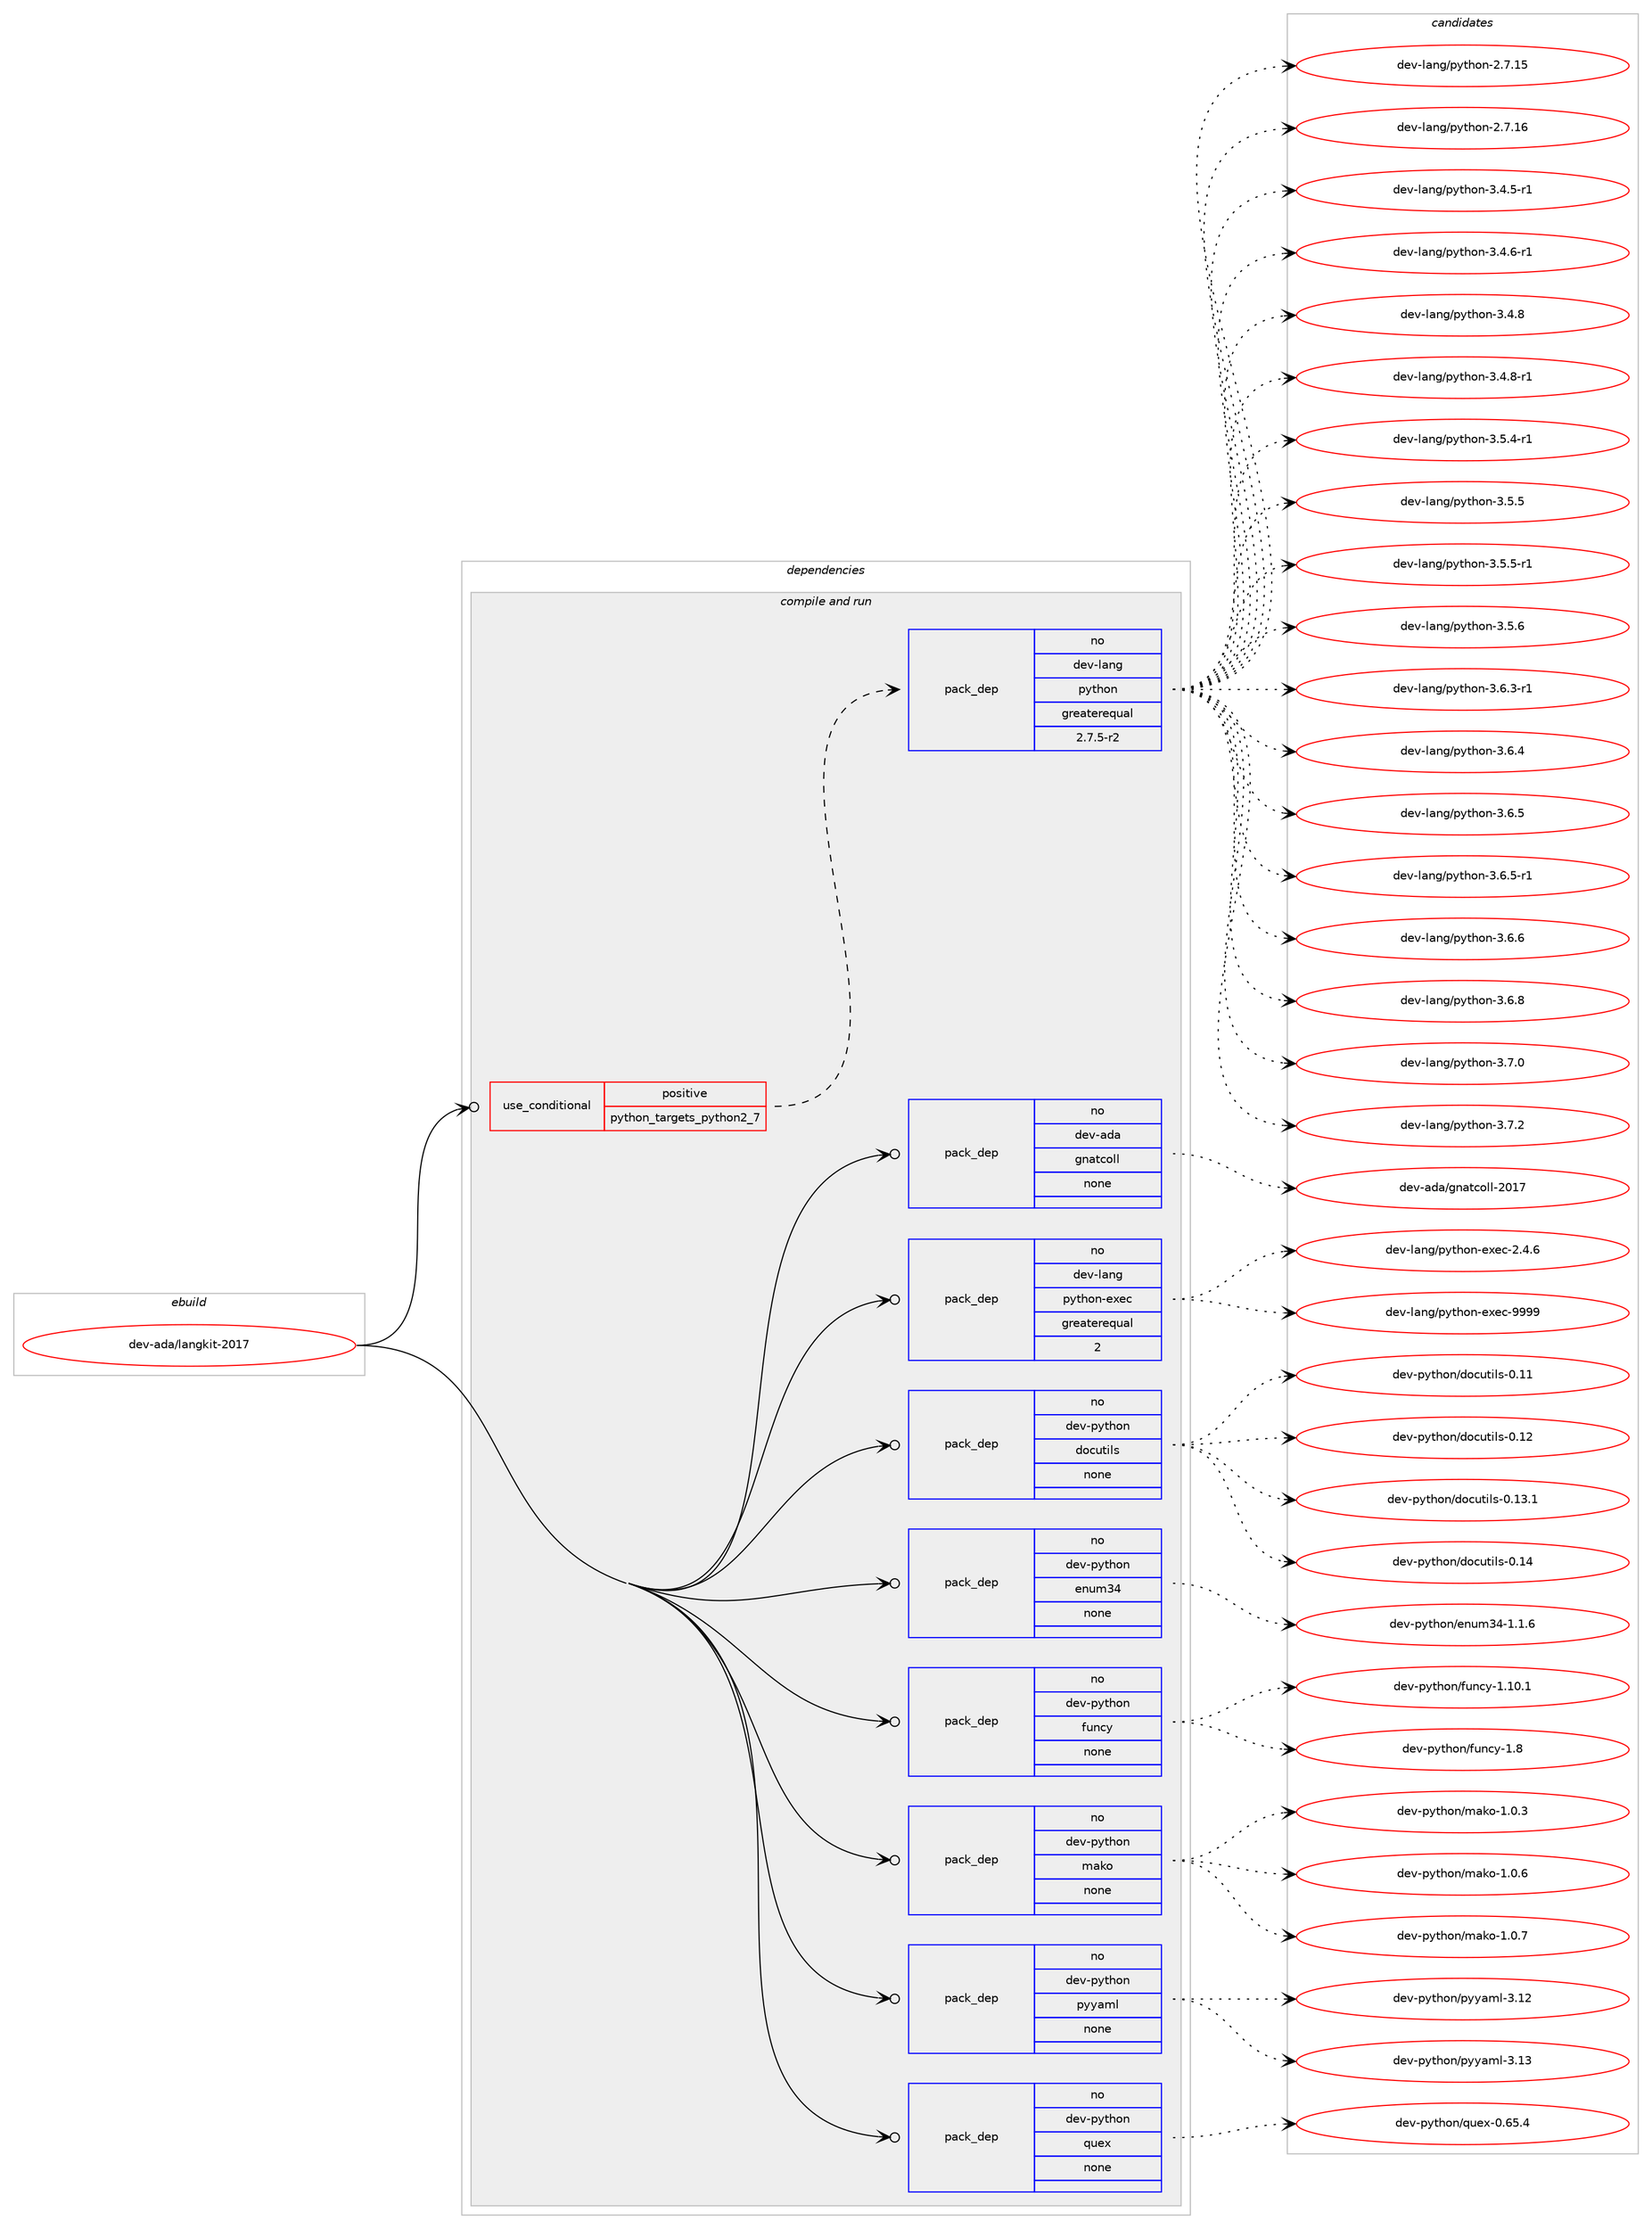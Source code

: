 digraph prolog {

# *************
# Graph options
# *************

newrank=true;
concentrate=true;
compound=true;
graph [rankdir=LR,fontname=Helvetica,fontsize=10,ranksep=1.5];#, ranksep=2.5, nodesep=0.2];
edge  [arrowhead=vee];
node  [fontname=Helvetica,fontsize=10];

# **********
# The ebuild
# **********

subgraph cluster_leftcol {
color=gray;
rank=same;
label=<<i>ebuild</i>>;
id [label="dev-ada/langkit-2017", color=red, width=4, href="../dev-ada/langkit-2017.svg"];
}

# ****************
# The dependencies
# ****************

subgraph cluster_midcol {
color=gray;
label=<<i>dependencies</i>>;
subgraph cluster_compile {
fillcolor="#eeeeee";
style=filled;
label=<<i>compile</i>>;
}
subgraph cluster_compileandrun {
fillcolor="#eeeeee";
style=filled;
label=<<i>compile and run</i>>;
subgraph cond356465 {
dependency1316844 [label=<<TABLE BORDER="0" CELLBORDER="1" CELLSPACING="0" CELLPADDING="4"><TR><TD ROWSPAN="3" CELLPADDING="10">use_conditional</TD></TR><TR><TD>positive</TD></TR><TR><TD>python_targets_python2_7</TD></TR></TABLE>>, shape=none, color=red];
subgraph pack939516 {
dependency1316845 [label=<<TABLE BORDER="0" CELLBORDER="1" CELLSPACING="0" CELLPADDING="4" WIDTH="220"><TR><TD ROWSPAN="6" CELLPADDING="30">pack_dep</TD></TR><TR><TD WIDTH="110">no</TD></TR><TR><TD>dev-lang</TD></TR><TR><TD>python</TD></TR><TR><TD>greaterequal</TD></TR><TR><TD>2.7.5-r2</TD></TR></TABLE>>, shape=none, color=blue];
}
dependency1316844:e -> dependency1316845:w [weight=20,style="dashed",arrowhead="vee"];
}
id:e -> dependency1316844:w [weight=20,style="solid",arrowhead="odotvee"];
subgraph pack939517 {
dependency1316846 [label=<<TABLE BORDER="0" CELLBORDER="1" CELLSPACING="0" CELLPADDING="4" WIDTH="220"><TR><TD ROWSPAN="6" CELLPADDING="30">pack_dep</TD></TR><TR><TD WIDTH="110">no</TD></TR><TR><TD>dev-ada</TD></TR><TR><TD>gnatcoll</TD></TR><TR><TD>none</TD></TR><TR><TD></TD></TR></TABLE>>, shape=none, color=blue];
}
id:e -> dependency1316846:w [weight=20,style="solid",arrowhead="odotvee"];
subgraph pack939518 {
dependency1316847 [label=<<TABLE BORDER="0" CELLBORDER="1" CELLSPACING="0" CELLPADDING="4" WIDTH="220"><TR><TD ROWSPAN="6" CELLPADDING="30">pack_dep</TD></TR><TR><TD WIDTH="110">no</TD></TR><TR><TD>dev-lang</TD></TR><TR><TD>python-exec</TD></TR><TR><TD>greaterequal</TD></TR><TR><TD>2</TD></TR></TABLE>>, shape=none, color=blue];
}
id:e -> dependency1316847:w [weight=20,style="solid",arrowhead="odotvee"];
subgraph pack939519 {
dependency1316848 [label=<<TABLE BORDER="0" CELLBORDER="1" CELLSPACING="0" CELLPADDING="4" WIDTH="220"><TR><TD ROWSPAN="6" CELLPADDING="30">pack_dep</TD></TR><TR><TD WIDTH="110">no</TD></TR><TR><TD>dev-python</TD></TR><TR><TD>docutils</TD></TR><TR><TD>none</TD></TR><TR><TD></TD></TR></TABLE>>, shape=none, color=blue];
}
id:e -> dependency1316848:w [weight=20,style="solid",arrowhead="odotvee"];
subgraph pack939520 {
dependency1316849 [label=<<TABLE BORDER="0" CELLBORDER="1" CELLSPACING="0" CELLPADDING="4" WIDTH="220"><TR><TD ROWSPAN="6" CELLPADDING="30">pack_dep</TD></TR><TR><TD WIDTH="110">no</TD></TR><TR><TD>dev-python</TD></TR><TR><TD>enum34</TD></TR><TR><TD>none</TD></TR><TR><TD></TD></TR></TABLE>>, shape=none, color=blue];
}
id:e -> dependency1316849:w [weight=20,style="solid",arrowhead="odotvee"];
subgraph pack939521 {
dependency1316850 [label=<<TABLE BORDER="0" CELLBORDER="1" CELLSPACING="0" CELLPADDING="4" WIDTH="220"><TR><TD ROWSPAN="6" CELLPADDING="30">pack_dep</TD></TR><TR><TD WIDTH="110">no</TD></TR><TR><TD>dev-python</TD></TR><TR><TD>funcy</TD></TR><TR><TD>none</TD></TR><TR><TD></TD></TR></TABLE>>, shape=none, color=blue];
}
id:e -> dependency1316850:w [weight=20,style="solid",arrowhead="odotvee"];
subgraph pack939522 {
dependency1316851 [label=<<TABLE BORDER="0" CELLBORDER="1" CELLSPACING="0" CELLPADDING="4" WIDTH="220"><TR><TD ROWSPAN="6" CELLPADDING="30">pack_dep</TD></TR><TR><TD WIDTH="110">no</TD></TR><TR><TD>dev-python</TD></TR><TR><TD>mako</TD></TR><TR><TD>none</TD></TR><TR><TD></TD></TR></TABLE>>, shape=none, color=blue];
}
id:e -> dependency1316851:w [weight=20,style="solid",arrowhead="odotvee"];
subgraph pack939523 {
dependency1316852 [label=<<TABLE BORDER="0" CELLBORDER="1" CELLSPACING="0" CELLPADDING="4" WIDTH="220"><TR><TD ROWSPAN="6" CELLPADDING="30">pack_dep</TD></TR><TR><TD WIDTH="110">no</TD></TR><TR><TD>dev-python</TD></TR><TR><TD>pyyaml</TD></TR><TR><TD>none</TD></TR><TR><TD></TD></TR></TABLE>>, shape=none, color=blue];
}
id:e -> dependency1316852:w [weight=20,style="solid",arrowhead="odotvee"];
subgraph pack939524 {
dependency1316853 [label=<<TABLE BORDER="0" CELLBORDER="1" CELLSPACING="0" CELLPADDING="4" WIDTH="220"><TR><TD ROWSPAN="6" CELLPADDING="30">pack_dep</TD></TR><TR><TD WIDTH="110">no</TD></TR><TR><TD>dev-python</TD></TR><TR><TD>quex</TD></TR><TR><TD>none</TD></TR><TR><TD></TD></TR></TABLE>>, shape=none, color=blue];
}
id:e -> dependency1316853:w [weight=20,style="solid",arrowhead="odotvee"];
}
subgraph cluster_run {
fillcolor="#eeeeee";
style=filled;
label=<<i>run</i>>;
}
}

# **************
# The candidates
# **************

subgraph cluster_choices {
rank=same;
color=gray;
label=<<i>candidates</i>>;

subgraph choice939516 {
color=black;
nodesep=1;
choice10010111845108971101034711212111610411111045504655464953 [label="dev-lang/python-2.7.15", color=red, width=4,href="../dev-lang/python-2.7.15.svg"];
choice10010111845108971101034711212111610411111045504655464954 [label="dev-lang/python-2.7.16", color=red, width=4,href="../dev-lang/python-2.7.16.svg"];
choice1001011184510897110103471121211161041111104551465246534511449 [label="dev-lang/python-3.4.5-r1", color=red, width=4,href="../dev-lang/python-3.4.5-r1.svg"];
choice1001011184510897110103471121211161041111104551465246544511449 [label="dev-lang/python-3.4.6-r1", color=red, width=4,href="../dev-lang/python-3.4.6-r1.svg"];
choice100101118451089711010347112121116104111110455146524656 [label="dev-lang/python-3.4.8", color=red, width=4,href="../dev-lang/python-3.4.8.svg"];
choice1001011184510897110103471121211161041111104551465246564511449 [label="dev-lang/python-3.4.8-r1", color=red, width=4,href="../dev-lang/python-3.4.8-r1.svg"];
choice1001011184510897110103471121211161041111104551465346524511449 [label="dev-lang/python-3.5.4-r1", color=red, width=4,href="../dev-lang/python-3.5.4-r1.svg"];
choice100101118451089711010347112121116104111110455146534653 [label="dev-lang/python-3.5.5", color=red, width=4,href="../dev-lang/python-3.5.5.svg"];
choice1001011184510897110103471121211161041111104551465346534511449 [label="dev-lang/python-3.5.5-r1", color=red, width=4,href="../dev-lang/python-3.5.5-r1.svg"];
choice100101118451089711010347112121116104111110455146534654 [label="dev-lang/python-3.5.6", color=red, width=4,href="../dev-lang/python-3.5.6.svg"];
choice1001011184510897110103471121211161041111104551465446514511449 [label="dev-lang/python-3.6.3-r1", color=red, width=4,href="../dev-lang/python-3.6.3-r1.svg"];
choice100101118451089711010347112121116104111110455146544652 [label="dev-lang/python-3.6.4", color=red, width=4,href="../dev-lang/python-3.6.4.svg"];
choice100101118451089711010347112121116104111110455146544653 [label="dev-lang/python-3.6.5", color=red, width=4,href="../dev-lang/python-3.6.5.svg"];
choice1001011184510897110103471121211161041111104551465446534511449 [label="dev-lang/python-3.6.5-r1", color=red, width=4,href="../dev-lang/python-3.6.5-r1.svg"];
choice100101118451089711010347112121116104111110455146544654 [label="dev-lang/python-3.6.6", color=red, width=4,href="../dev-lang/python-3.6.6.svg"];
choice100101118451089711010347112121116104111110455146544656 [label="dev-lang/python-3.6.8", color=red, width=4,href="../dev-lang/python-3.6.8.svg"];
choice100101118451089711010347112121116104111110455146554648 [label="dev-lang/python-3.7.0", color=red, width=4,href="../dev-lang/python-3.7.0.svg"];
choice100101118451089711010347112121116104111110455146554650 [label="dev-lang/python-3.7.2", color=red, width=4,href="../dev-lang/python-3.7.2.svg"];
dependency1316845:e -> choice10010111845108971101034711212111610411111045504655464953:w [style=dotted,weight="100"];
dependency1316845:e -> choice10010111845108971101034711212111610411111045504655464954:w [style=dotted,weight="100"];
dependency1316845:e -> choice1001011184510897110103471121211161041111104551465246534511449:w [style=dotted,weight="100"];
dependency1316845:e -> choice1001011184510897110103471121211161041111104551465246544511449:w [style=dotted,weight="100"];
dependency1316845:e -> choice100101118451089711010347112121116104111110455146524656:w [style=dotted,weight="100"];
dependency1316845:e -> choice1001011184510897110103471121211161041111104551465246564511449:w [style=dotted,weight="100"];
dependency1316845:e -> choice1001011184510897110103471121211161041111104551465346524511449:w [style=dotted,weight="100"];
dependency1316845:e -> choice100101118451089711010347112121116104111110455146534653:w [style=dotted,weight="100"];
dependency1316845:e -> choice1001011184510897110103471121211161041111104551465346534511449:w [style=dotted,weight="100"];
dependency1316845:e -> choice100101118451089711010347112121116104111110455146534654:w [style=dotted,weight="100"];
dependency1316845:e -> choice1001011184510897110103471121211161041111104551465446514511449:w [style=dotted,weight="100"];
dependency1316845:e -> choice100101118451089711010347112121116104111110455146544652:w [style=dotted,weight="100"];
dependency1316845:e -> choice100101118451089711010347112121116104111110455146544653:w [style=dotted,weight="100"];
dependency1316845:e -> choice1001011184510897110103471121211161041111104551465446534511449:w [style=dotted,weight="100"];
dependency1316845:e -> choice100101118451089711010347112121116104111110455146544654:w [style=dotted,weight="100"];
dependency1316845:e -> choice100101118451089711010347112121116104111110455146544656:w [style=dotted,weight="100"];
dependency1316845:e -> choice100101118451089711010347112121116104111110455146554648:w [style=dotted,weight="100"];
dependency1316845:e -> choice100101118451089711010347112121116104111110455146554650:w [style=dotted,weight="100"];
}
subgraph choice939517 {
color=black;
nodesep=1;
choice1001011184597100974710311097116991111081084550484955 [label="dev-ada/gnatcoll-2017", color=red, width=4,href="../dev-ada/gnatcoll-2017.svg"];
dependency1316846:e -> choice1001011184597100974710311097116991111081084550484955:w [style=dotted,weight="100"];
}
subgraph choice939518 {
color=black;
nodesep=1;
choice1001011184510897110103471121211161041111104510112010199455046524654 [label="dev-lang/python-exec-2.4.6", color=red, width=4,href="../dev-lang/python-exec-2.4.6.svg"];
choice10010111845108971101034711212111610411111045101120101994557575757 [label="dev-lang/python-exec-9999", color=red, width=4,href="../dev-lang/python-exec-9999.svg"];
dependency1316847:e -> choice1001011184510897110103471121211161041111104510112010199455046524654:w [style=dotted,weight="100"];
dependency1316847:e -> choice10010111845108971101034711212111610411111045101120101994557575757:w [style=dotted,weight="100"];
}
subgraph choice939519 {
color=black;
nodesep=1;
choice1001011184511212111610411111047100111991171161051081154548464949 [label="dev-python/docutils-0.11", color=red, width=4,href="../dev-python/docutils-0.11.svg"];
choice1001011184511212111610411111047100111991171161051081154548464950 [label="dev-python/docutils-0.12", color=red, width=4,href="../dev-python/docutils-0.12.svg"];
choice10010111845112121116104111110471001119911711610510811545484649514649 [label="dev-python/docutils-0.13.1", color=red, width=4,href="../dev-python/docutils-0.13.1.svg"];
choice1001011184511212111610411111047100111991171161051081154548464952 [label="dev-python/docutils-0.14", color=red, width=4,href="../dev-python/docutils-0.14.svg"];
dependency1316848:e -> choice1001011184511212111610411111047100111991171161051081154548464949:w [style=dotted,weight="100"];
dependency1316848:e -> choice1001011184511212111610411111047100111991171161051081154548464950:w [style=dotted,weight="100"];
dependency1316848:e -> choice10010111845112121116104111110471001119911711610510811545484649514649:w [style=dotted,weight="100"];
dependency1316848:e -> choice1001011184511212111610411111047100111991171161051081154548464952:w [style=dotted,weight="100"];
}
subgraph choice939520 {
color=black;
nodesep=1;
choice10010111845112121116104111110471011101171095152454946494654 [label="dev-python/enum34-1.1.6", color=red, width=4,href="../dev-python/enum34-1.1.6.svg"];
dependency1316849:e -> choice10010111845112121116104111110471011101171095152454946494654:w [style=dotted,weight="100"];
}
subgraph choice939521 {
color=black;
nodesep=1;
choice10010111845112121116104111110471021171109912145494649484649 [label="dev-python/funcy-1.10.1", color=red, width=4,href="../dev-python/funcy-1.10.1.svg"];
choice10010111845112121116104111110471021171109912145494656 [label="dev-python/funcy-1.8", color=red, width=4,href="../dev-python/funcy-1.8.svg"];
dependency1316850:e -> choice10010111845112121116104111110471021171109912145494649484649:w [style=dotted,weight="100"];
dependency1316850:e -> choice10010111845112121116104111110471021171109912145494656:w [style=dotted,weight="100"];
}
subgraph choice939522 {
color=black;
nodesep=1;
choice100101118451121211161041111104710997107111454946484651 [label="dev-python/mako-1.0.3", color=red, width=4,href="../dev-python/mako-1.0.3.svg"];
choice100101118451121211161041111104710997107111454946484654 [label="dev-python/mako-1.0.6", color=red, width=4,href="../dev-python/mako-1.0.6.svg"];
choice100101118451121211161041111104710997107111454946484655 [label="dev-python/mako-1.0.7", color=red, width=4,href="../dev-python/mako-1.0.7.svg"];
dependency1316851:e -> choice100101118451121211161041111104710997107111454946484651:w [style=dotted,weight="100"];
dependency1316851:e -> choice100101118451121211161041111104710997107111454946484654:w [style=dotted,weight="100"];
dependency1316851:e -> choice100101118451121211161041111104710997107111454946484655:w [style=dotted,weight="100"];
}
subgraph choice939523 {
color=black;
nodesep=1;
choice1001011184511212111610411111047112121121971091084551464950 [label="dev-python/pyyaml-3.12", color=red, width=4,href="../dev-python/pyyaml-3.12.svg"];
choice1001011184511212111610411111047112121121971091084551464951 [label="dev-python/pyyaml-3.13", color=red, width=4,href="../dev-python/pyyaml-3.13.svg"];
dependency1316852:e -> choice1001011184511212111610411111047112121121971091084551464950:w [style=dotted,weight="100"];
dependency1316852:e -> choice1001011184511212111610411111047112121121971091084551464951:w [style=dotted,weight="100"];
}
subgraph choice939524 {
color=black;
nodesep=1;
choice100101118451121211161041111104711311710112045484654534652 [label="dev-python/quex-0.65.4", color=red, width=4,href="../dev-python/quex-0.65.4.svg"];
dependency1316853:e -> choice100101118451121211161041111104711311710112045484654534652:w [style=dotted,weight="100"];
}
}

}
